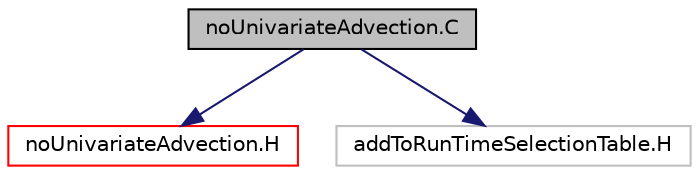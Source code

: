 digraph "noUnivariateAdvection.C"
{
  bgcolor="transparent";
  edge [fontname="Helvetica",fontsize="10",labelfontname="Helvetica",labelfontsize="10"];
  node [fontname="Helvetica",fontsize="10",shape=record];
  Node0 [label="noUnivariateAdvection.C",height=0.2,width=0.4,color="black", fillcolor="grey75", style="filled", fontcolor="black"];
  Node0 -> Node1 [color="midnightblue",fontsize="10",style="solid",fontname="Helvetica"];
  Node1 [label="noUnivariateAdvection.H",height=0.2,width=0.4,color="red",URL="$a00149.html"];
  Node0 -> Node45 [color="midnightblue",fontsize="10",style="solid",fontname="Helvetica"];
  Node45 [label="addToRunTimeSelectionTable.H",height=0.2,width=0.4,color="grey75"];
}
